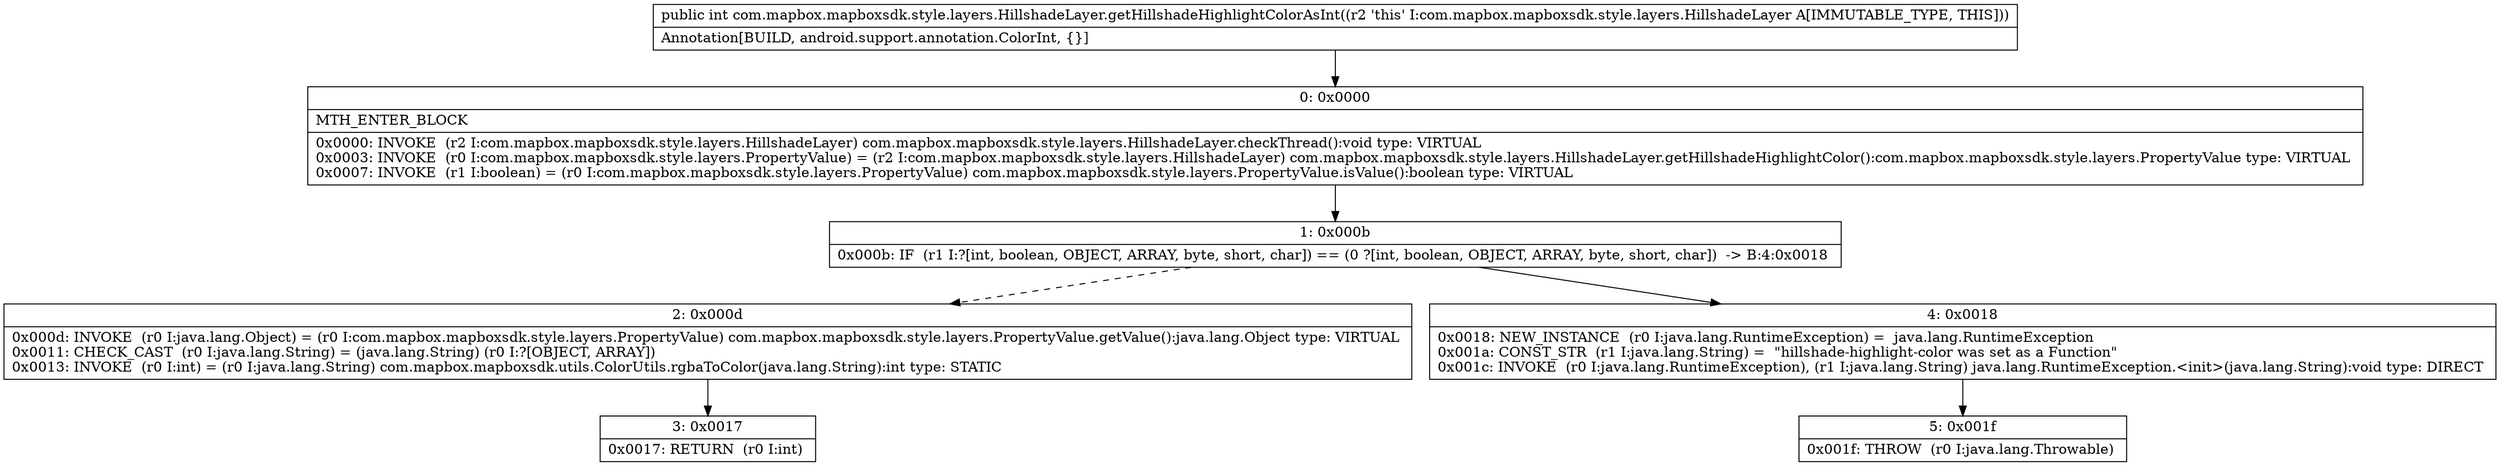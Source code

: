 digraph "CFG forcom.mapbox.mapboxsdk.style.layers.HillshadeLayer.getHillshadeHighlightColorAsInt()I" {
Node_0 [shape=record,label="{0\:\ 0x0000|MTH_ENTER_BLOCK\l|0x0000: INVOKE  (r2 I:com.mapbox.mapboxsdk.style.layers.HillshadeLayer) com.mapbox.mapboxsdk.style.layers.HillshadeLayer.checkThread():void type: VIRTUAL \l0x0003: INVOKE  (r0 I:com.mapbox.mapboxsdk.style.layers.PropertyValue) = (r2 I:com.mapbox.mapboxsdk.style.layers.HillshadeLayer) com.mapbox.mapboxsdk.style.layers.HillshadeLayer.getHillshadeHighlightColor():com.mapbox.mapboxsdk.style.layers.PropertyValue type: VIRTUAL \l0x0007: INVOKE  (r1 I:boolean) = (r0 I:com.mapbox.mapboxsdk.style.layers.PropertyValue) com.mapbox.mapboxsdk.style.layers.PropertyValue.isValue():boolean type: VIRTUAL \l}"];
Node_1 [shape=record,label="{1\:\ 0x000b|0x000b: IF  (r1 I:?[int, boolean, OBJECT, ARRAY, byte, short, char]) == (0 ?[int, boolean, OBJECT, ARRAY, byte, short, char])  \-\> B:4:0x0018 \l}"];
Node_2 [shape=record,label="{2\:\ 0x000d|0x000d: INVOKE  (r0 I:java.lang.Object) = (r0 I:com.mapbox.mapboxsdk.style.layers.PropertyValue) com.mapbox.mapboxsdk.style.layers.PropertyValue.getValue():java.lang.Object type: VIRTUAL \l0x0011: CHECK_CAST  (r0 I:java.lang.String) = (java.lang.String) (r0 I:?[OBJECT, ARRAY]) \l0x0013: INVOKE  (r0 I:int) = (r0 I:java.lang.String) com.mapbox.mapboxsdk.utils.ColorUtils.rgbaToColor(java.lang.String):int type: STATIC \l}"];
Node_3 [shape=record,label="{3\:\ 0x0017|0x0017: RETURN  (r0 I:int) \l}"];
Node_4 [shape=record,label="{4\:\ 0x0018|0x0018: NEW_INSTANCE  (r0 I:java.lang.RuntimeException) =  java.lang.RuntimeException \l0x001a: CONST_STR  (r1 I:java.lang.String) =  \"hillshade\-highlight\-color was set as a Function\" \l0x001c: INVOKE  (r0 I:java.lang.RuntimeException), (r1 I:java.lang.String) java.lang.RuntimeException.\<init\>(java.lang.String):void type: DIRECT \l}"];
Node_5 [shape=record,label="{5\:\ 0x001f|0x001f: THROW  (r0 I:java.lang.Throwable) \l}"];
MethodNode[shape=record,label="{public int com.mapbox.mapboxsdk.style.layers.HillshadeLayer.getHillshadeHighlightColorAsInt((r2 'this' I:com.mapbox.mapboxsdk.style.layers.HillshadeLayer A[IMMUTABLE_TYPE, THIS]))  | Annotation[BUILD, android.support.annotation.ColorInt, \{\}]\l}"];
MethodNode -> Node_0;
Node_0 -> Node_1;
Node_1 -> Node_2[style=dashed];
Node_1 -> Node_4;
Node_2 -> Node_3;
Node_4 -> Node_5;
}

